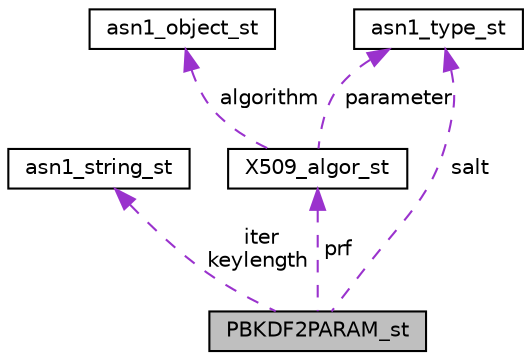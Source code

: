 digraph "PBKDF2PARAM_st"
{
 // LATEX_PDF_SIZE
  edge [fontname="Helvetica",fontsize="10",labelfontname="Helvetica",labelfontsize="10"];
  node [fontname="Helvetica",fontsize="10",shape=record];
  Node1 [label="PBKDF2PARAM_st",height=0.2,width=0.4,color="black", fillcolor="grey75", style="filled", fontcolor="black",tooltip=" "];
  Node2 -> Node1 [dir="back",color="darkorchid3",fontsize="10",style="dashed",label=" iter\nkeylength" ,fontname="Helvetica"];
  Node2 [label="asn1_string_st",height=0.2,width=0.4,color="black", fillcolor="white", style="filled",URL="$asn1_8h.html#structasn1__string__st",tooltip=" "];
  Node3 -> Node1 [dir="back",color="darkorchid3",fontsize="10",style="dashed",label=" prf" ,fontname="Helvetica"];
  Node3 [label="X509_algor_st",height=0.2,width=0.4,color="black", fillcolor="white", style="filled",URL="$x509_8h.html#struct_x509__algor__st",tooltip=" "];
  Node4 -> Node3 [dir="back",color="darkorchid3",fontsize="10",style="dashed",label=" algorithm" ,fontname="Helvetica"];
  Node4 [label="asn1_object_st",height=0.2,width=0.4,color="black", fillcolor="white", style="filled",URL="$asn1_8h.html#structasn1__object__st",tooltip=" "];
  Node5 -> Node3 [dir="back",color="darkorchid3",fontsize="10",style="dashed",label=" parameter" ,fontname="Helvetica"];
  Node5 [label="asn1_type_st",height=0.2,width=0.4,color="black", fillcolor="white", style="filled",URL="$asn1_8h.html#structasn1__type__st",tooltip=" "];
  Node5 -> Node1 [dir="back",color="darkorchid3",fontsize="10",style="dashed",label=" salt" ,fontname="Helvetica"];
}

